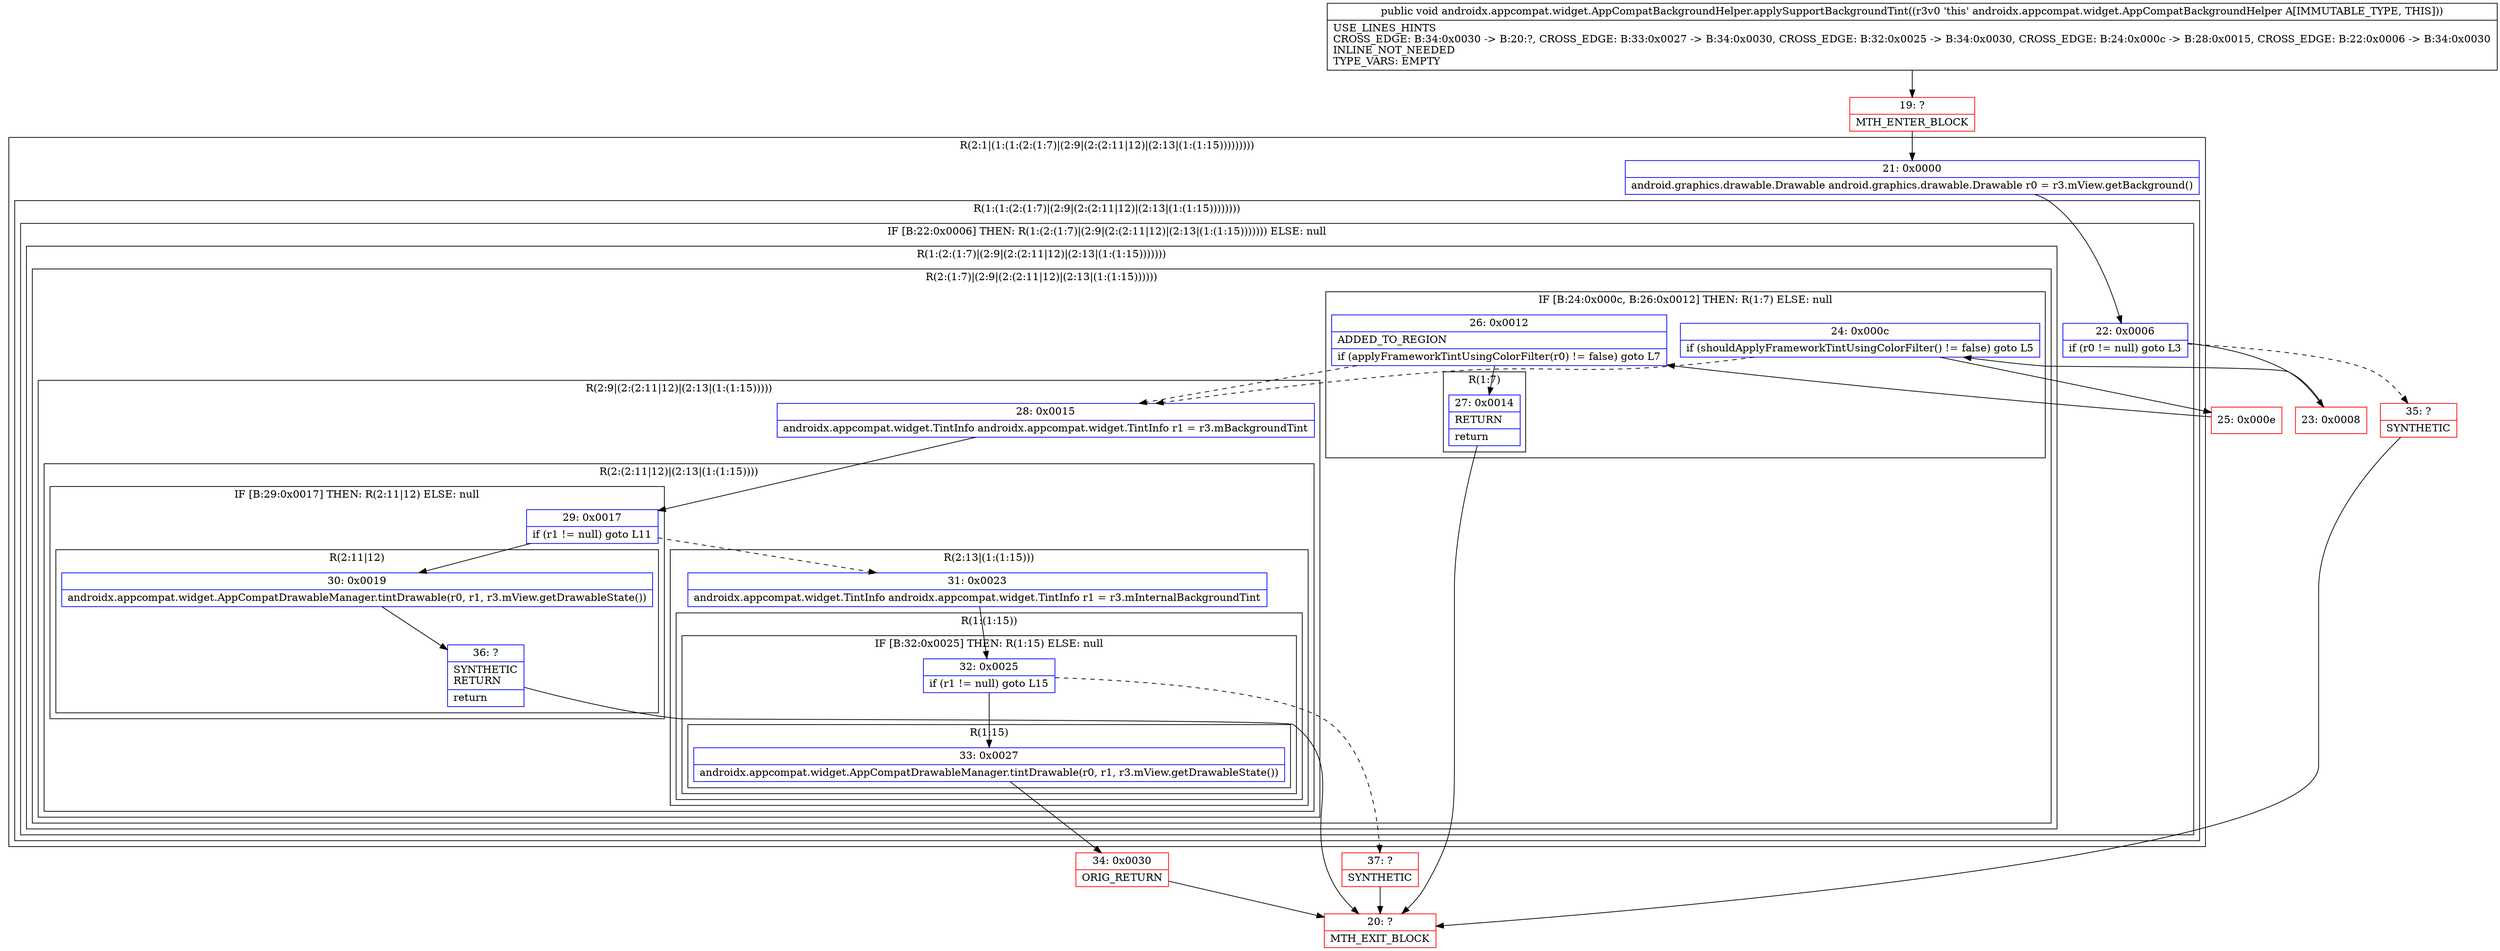 digraph "CFG forandroidx.appcompat.widget.AppCompatBackgroundHelper.applySupportBackgroundTint()V" {
subgraph cluster_Region_471852101 {
label = "R(2:1|(1:(1:(2:(1:7)|(2:9|(2:(2:11|12)|(2:13|(1:(1:15)))))))))";
node [shape=record,color=blue];
Node_21 [shape=record,label="{21\:\ 0x0000|android.graphics.drawable.Drawable android.graphics.drawable.Drawable r0 = r3.mView.getBackground()\l}"];
subgraph cluster_Region_1681897396 {
label = "R(1:(1:(2:(1:7)|(2:9|(2:(2:11|12)|(2:13|(1:(1:15))))))))";
node [shape=record,color=blue];
subgraph cluster_IfRegion_127841049 {
label = "IF [B:22:0x0006] THEN: R(1:(2:(1:7)|(2:9|(2:(2:11|12)|(2:13|(1:(1:15))))))) ELSE: null";
node [shape=record,color=blue];
Node_22 [shape=record,label="{22\:\ 0x0006|if (r0 != null) goto L3\l}"];
subgraph cluster_Region_2018104063 {
label = "R(1:(2:(1:7)|(2:9|(2:(2:11|12)|(2:13|(1:(1:15)))))))";
node [shape=record,color=blue];
subgraph cluster_Region_214439106 {
label = "R(2:(1:7)|(2:9|(2:(2:11|12)|(2:13|(1:(1:15))))))";
node [shape=record,color=blue];
subgraph cluster_IfRegion_1160555830 {
label = "IF [B:24:0x000c, B:26:0x0012] THEN: R(1:7) ELSE: null";
node [shape=record,color=blue];
Node_24 [shape=record,label="{24\:\ 0x000c|if (shouldApplyFrameworkTintUsingColorFilter() != false) goto L5\l}"];
Node_26 [shape=record,label="{26\:\ 0x0012|ADDED_TO_REGION\l|if (applyFrameworkTintUsingColorFilter(r0) != false) goto L7\l}"];
subgraph cluster_Region_743750359 {
label = "R(1:7)";
node [shape=record,color=blue];
Node_27 [shape=record,label="{27\:\ 0x0014|RETURN\l|return\l}"];
}
}
subgraph cluster_Region_503683144 {
label = "R(2:9|(2:(2:11|12)|(2:13|(1:(1:15)))))";
node [shape=record,color=blue];
Node_28 [shape=record,label="{28\:\ 0x0015|androidx.appcompat.widget.TintInfo androidx.appcompat.widget.TintInfo r1 = r3.mBackgroundTint\l}"];
subgraph cluster_Region_902769406 {
label = "R(2:(2:11|12)|(2:13|(1:(1:15))))";
node [shape=record,color=blue];
subgraph cluster_IfRegion_1054917539 {
label = "IF [B:29:0x0017] THEN: R(2:11|12) ELSE: null";
node [shape=record,color=blue];
Node_29 [shape=record,label="{29\:\ 0x0017|if (r1 != null) goto L11\l}"];
subgraph cluster_Region_254744776 {
label = "R(2:11|12)";
node [shape=record,color=blue];
Node_30 [shape=record,label="{30\:\ 0x0019|androidx.appcompat.widget.AppCompatDrawableManager.tintDrawable(r0, r1, r3.mView.getDrawableState())\l}"];
Node_36 [shape=record,label="{36\:\ ?|SYNTHETIC\lRETURN\l|return\l}"];
}
}
subgraph cluster_Region_1233020399 {
label = "R(2:13|(1:(1:15)))";
node [shape=record,color=blue];
Node_31 [shape=record,label="{31\:\ 0x0023|androidx.appcompat.widget.TintInfo androidx.appcompat.widget.TintInfo r1 = r3.mInternalBackgroundTint\l}"];
subgraph cluster_Region_52942994 {
label = "R(1:(1:15))";
node [shape=record,color=blue];
subgraph cluster_IfRegion_715751596 {
label = "IF [B:32:0x0025] THEN: R(1:15) ELSE: null";
node [shape=record,color=blue];
Node_32 [shape=record,label="{32\:\ 0x0025|if (r1 != null) goto L15\l}"];
subgraph cluster_Region_1819404452 {
label = "R(1:15)";
node [shape=record,color=blue];
Node_33 [shape=record,label="{33\:\ 0x0027|androidx.appcompat.widget.AppCompatDrawableManager.tintDrawable(r0, r1, r3.mView.getDrawableState())\l}"];
}
}
}
}
}
}
}
}
}
}
}
Node_19 [shape=record,color=red,label="{19\:\ ?|MTH_ENTER_BLOCK\l}"];
Node_23 [shape=record,color=red,label="{23\:\ 0x0008}"];
Node_25 [shape=record,color=red,label="{25\:\ 0x000e}"];
Node_20 [shape=record,color=red,label="{20\:\ ?|MTH_EXIT_BLOCK\l}"];
Node_34 [shape=record,color=red,label="{34\:\ 0x0030|ORIG_RETURN\l}"];
Node_37 [shape=record,color=red,label="{37\:\ ?|SYNTHETIC\l}"];
Node_35 [shape=record,color=red,label="{35\:\ ?|SYNTHETIC\l}"];
MethodNode[shape=record,label="{public void androidx.appcompat.widget.AppCompatBackgroundHelper.applySupportBackgroundTint((r3v0 'this' androidx.appcompat.widget.AppCompatBackgroundHelper A[IMMUTABLE_TYPE, THIS]))  | USE_LINES_HINTS\lCROSS_EDGE: B:34:0x0030 \-\> B:20:?, CROSS_EDGE: B:33:0x0027 \-\> B:34:0x0030, CROSS_EDGE: B:32:0x0025 \-\> B:34:0x0030, CROSS_EDGE: B:24:0x000c \-\> B:28:0x0015, CROSS_EDGE: B:22:0x0006 \-\> B:34:0x0030\lINLINE_NOT_NEEDED\lTYPE_VARS: EMPTY\l}"];
MethodNode -> Node_19;Node_21 -> Node_22;
Node_22 -> Node_23;
Node_22 -> Node_35[style=dashed];
Node_24 -> Node_25;
Node_24 -> Node_28[style=dashed];
Node_26 -> Node_27;
Node_26 -> Node_28[style=dashed];
Node_27 -> Node_20;
Node_28 -> Node_29;
Node_29 -> Node_30;
Node_29 -> Node_31[style=dashed];
Node_30 -> Node_36;
Node_36 -> Node_20;
Node_31 -> Node_32;
Node_32 -> Node_33;
Node_32 -> Node_37[style=dashed];
Node_33 -> Node_34;
Node_19 -> Node_21;
Node_23 -> Node_24;
Node_25 -> Node_26;
Node_34 -> Node_20;
Node_37 -> Node_20;
Node_35 -> Node_20;
}

